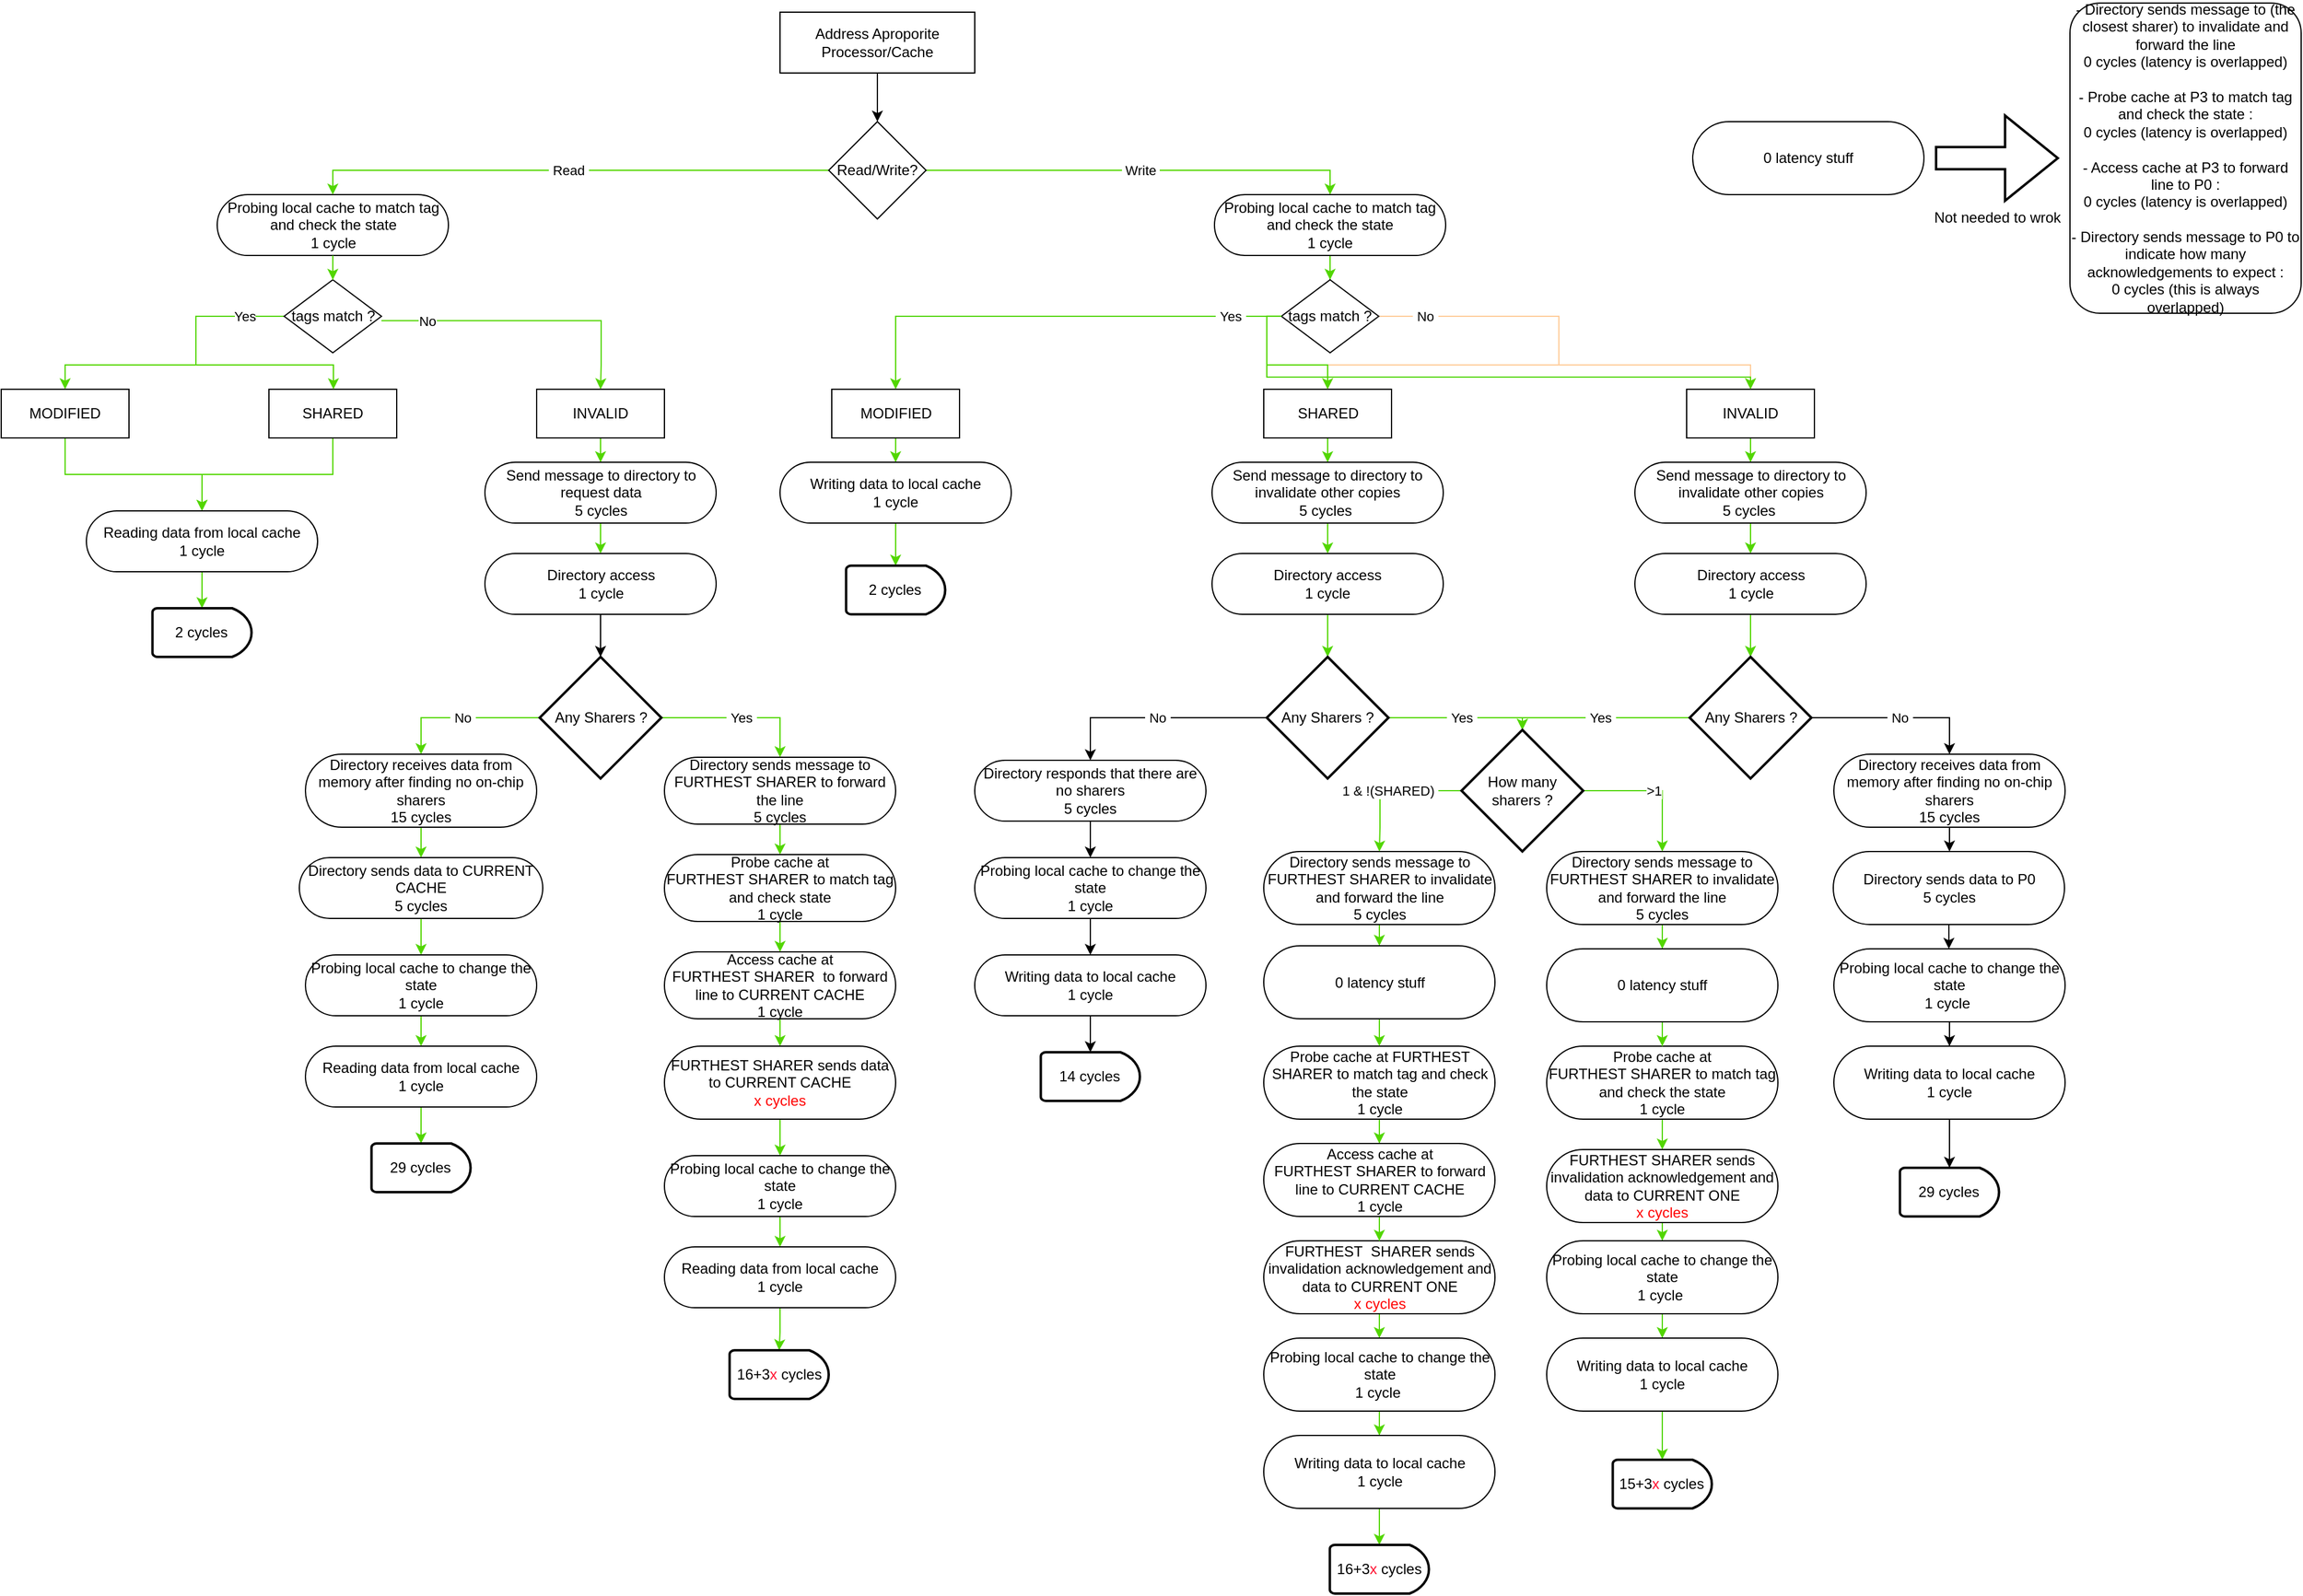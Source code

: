 <mxfile version="14.2.4" type="embed">
    <diagram id="C5RBs43oDa-KdzZeNtuy" name="Page-1">
        <mxGraphModel dx="1339" dy="692" grid="1" gridSize="10" guides="1" tooltips="1" connect="1" arrows="1" fold="1" page="1" pageScale="1" pageWidth="827" pageHeight="1169" math="0" shadow="0">
            <root>
                <mxCell id="WIyWlLk6GJQsqaUBKTNV-0"/>
                <mxCell id="WIyWlLk6GJQsqaUBKTNV-1" parent="WIyWlLk6GJQsqaUBKTNV-0"/>
                <mxCell id="E_djoQ232h_1pHLGs2pH-86" style="edgeStyle=orthogonalEdgeStyle;rounded=0;orthogonalLoop=1;jettySize=auto;html=1;entryX=0.5;entryY=0;entryDx=0;entryDy=0;" parent="WIyWlLk6GJQsqaUBKTNV-1" source="E_djoQ232h_1pHLGs2pH-1" target="E_djoQ232h_1pHLGs2pH-4" edge="1">
                    <mxGeometry relative="1" as="geometry"/>
                </mxCell>
                <mxCell id="E_djoQ232h_1pHLGs2pH-1" value="Address Aproporite Processor/Cache" style="rounded=1;whiteSpace=wrap;html=1;arcSize=0;" parent="WIyWlLk6GJQsqaUBKTNV-1" vertex="1">
                    <mxGeometry x="280" y="40" width="160" height="50" as="geometry"/>
                </mxCell>
                <mxCell id="E_djoQ232h_1pHLGs2pH-69" style="edgeStyle=orthogonalEdgeStyle;rounded=0;orthogonalLoop=1;jettySize=auto;html=1;entryX=0.5;entryY=0;entryDx=0;entryDy=0;exitX=0;exitY=0.5;exitDx=0;exitDy=0;strokeColor=#52D600;" parent="WIyWlLk6GJQsqaUBKTNV-1" source="0" target="E_djoQ232h_1pHLGs2pH-62" edge="1">
                    <mxGeometry relative="1" as="geometry">
                        <Array as="points">
                            <mxPoint x="-200" y="290"/>
                            <mxPoint x="-200" y="330"/>
                            <mxPoint x="-307" y="330"/>
                        </Array>
                    </mxGeometry>
                </mxCell>
                <mxCell id="E_djoQ232h_1pHLGs2pH-70" value="No" style="edgeStyle=orthogonalEdgeStyle;rounded=0;orthogonalLoop=1;jettySize=auto;html=1;entryX=0.5;entryY=0;entryDx=0;entryDy=0;exitX=0.999;exitY=0.56;exitDx=0;exitDy=0;exitPerimeter=0;strokeColor=#52D600;" parent="WIyWlLk6GJQsqaUBKTNV-1" source="0" target="E_djoQ232h_1pHLGs2pH-64" edge="1">
                    <mxGeometry x="-0.682" relative="1" as="geometry">
                        <Array as="points">
                            <mxPoint x="133" y="294"/>
                            <mxPoint x="133" y="330"/>
                            <mxPoint x="133" y="330"/>
                        </Array>
                        <mxPoint as="offset"/>
                    </mxGeometry>
                </mxCell>
                <mxCell id="E_djoQ232h_1pHLGs2pH-3" value="Probing local cache to match tag and check the state&lt;br&gt;1 cycle" style="rounded=1;whiteSpace=wrap;html=1;arcSize=50;" parent="WIyWlLk6GJQsqaUBKTNV-1" vertex="1">
                    <mxGeometry x="-182.5" y="190" width="190" height="50" as="geometry"/>
                </mxCell>
                <mxCell id="E_djoQ232h_1pHLGs2pH-5" value="&amp;nbsp;Read&amp;nbsp;" style="edgeStyle=orthogonalEdgeStyle;rounded=0;orthogonalLoop=1;jettySize=auto;html=1;entryX=0.5;entryY=0;entryDx=0;entryDy=0;fillColor=#60a917;strokeColor=#52D600;" parent="WIyWlLk6GJQsqaUBKTNV-1" source="E_djoQ232h_1pHLGs2pH-4" target="E_djoQ232h_1pHLGs2pH-3" edge="1">
                    <mxGeometry relative="1" as="geometry"/>
                </mxCell>
                <mxCell id="E_djoQ232h_1pHLGs2pH-7" value="&amp;nbsp;Write&amp;nbsp;" style="edgeStyle=orthogonalEdgeStyle;rounded=0;orthogonalLoop=1;jettySize=auto;html=1;entryX=0.5;entryY=0;entryDx=0;entryDy=0;exitX=1;exitY=0.5;exitDx=0;exitDy=0;strokeColor=#52D600;" parent="WIyWlLk6GJQsqaUBKTNV-1" source="E_djoQ232h_1pHLGs2pH-4" target="E_djoQ232h_1pHLGs2pH-6" edge="1">
                    <mxGeometry relative="1" as="geometry"/>
                </mxCell>
                <mxCell id="E_djoQ232h_1pHLGs2pH-4" value="Read/Write?" style="rhombus;whiteSpace=wrap;html=1;" parent="WIyWlLk6GJQsqaUBKTNV-1" vertex="1">
                    <mxGeometry x="320" y="130" width="80" height="80" as="geometry"/>
                </mxCell>
                <mxCell id="E_djoQ232h_1pHLGs2pH-13" value="&amp;nbsp;Yes&amp;nbsp;" style="edgeStyle=orthogonalEdgeStyle;rounded=0;orthogonalLoop=1;jettySize=auto;html=1;entryX=0.5;entryY=0;entryDx=0;entryDy=0;exitX=0;exitY=0.5;exitDx=0;exitDy=0;strokeColor=#52D600;" parent="WIyWlLk6GJQsqaUBKTNV-1" source="3" target="E_djoQ232h_1pHLGs2pH-10" edge="1">
                    <mxGeometry x="-0.777" relative="1" as="geometry">
                        <Array as="points">
                            <mxPoint x="375" y="290"/>
                        </Array>
                        <mxPoint as="offset"/>
                    </mxGeometry>
                </mxCell>
                <mxCell id="E_djoQ232h_1pHLGs2pH-14" style="edgeStyle=orthogonalEdgeStyle;rounded=0;orthogonalLoop=1;jettySize=auto;html=1;entryX=0.5;entryY=0;entryDx=0;entryDy=0;strokeColor=#FFCC99;" parent="WIyWlLk6GJQsqaUBKTNV-1" target="E_djoQ232h_1pHLGs2pH-11" edge="1">
                    <mxGeometry relative="1" as="geometry">
                        <mxPoint x="700" y="290" as="sourcePoint"/>
                        <Array as="points">
                            <mxPoint x="920" y="290"/>
                            <mxPoint x="920" y="330"/>
                            <mxPoint x="730" y="330"/>
                        </Array>
                    </mxGeometry>
                </mxCell>
                <mxCell id="E_djoQ232h_1pHLGs2pH-15" value="&amp;nbsp;No&amp;nbsp;" style="edgeStyle=orthogonalEdgeStyle;rounded=0;orthogonalLoop=1;jettySize=auto;html=1;entryX=0.5;entryY=0;entryDx=0;entryDy=0;exitX=1;exitY=0.5;exitDx=0;exitDy=0;strokeColor=#FFCC99;" parent="WIyWlLk6GJQsqaUBKTNV-1" source="3" target="E_djoQ232h_1pHLGs2pH-12" edge="1">
                    <mxGeometry x="-0.792" relative="1" as="geometry">
                        <Array as="points">
                            <mxPoint x="920" y="290"/>
                            <mxPoint x="920" y="330"/>
                            <mxPoint x="1078" y="330"/>
                        </Array>
                        <mxPoint as="offset"/>
                    </mxGeometry>
                </mxCell>
                <mxCell id="4" style="edgeStyle=orthogonalEdgeStyle;rounded=0;orthogonalLoop=1;jettySize=auto;html=1;entryX=0.5;entryY=0;entryDx=0;entryDy=0;strokeColor=#52D600;" parent="WIyWlLk6GJQsqaUBKTNV-1" source="E_djoQ232h_1pHLGs2pH-6" target="3" edge="1">
                    <mxGeometry relative="1" as="geometry"/>
                </mxCell>
                <mxCell id="E_djoQ232h_1pHLGs2pH-6" value="Probing local cache to match tag and check the state&lt;br&gt;1 cycle" style="rounded=1;whiteSpace=wrap;html=1;arcSize=50;" parent="WIyWlLk6GJQsqaUBKTNV-1" vertex="1">
                    <mxGeometry x="637" y="190" width="190" height="50" as="geometry"/>
                </mxCell>
                <mxCell id="E_djoQ232h_1pHLGs2pH-17" style="edgeStyle=orthogonalEdgeStyle;rounded=0;orthogonalLoop=1;jettySize=auto;html=1;entryX=0.5;entryY=0;entryDx=0;entryDy=0;strokeColor=#52D600;" parent="WIyWlLk6GJQsqaUBKTNV-1" source="E_djoQ232h_1pHLGs2pH-10" target="E_djoQ232h_1pHLGs2pH-16" edge="1">
                    <mxGeometry relative="1" as="geometry"/>
                </mxCell>
                <mxCell id="E_djoQ232h_1pHLGs2pH-10" value="MODIFIED" style="rounded=1;whiteSpace=wrap;html=1;arcSize=0;" parent="WIyWlLk6GJQsqaUBKTNV-1" vertex="1">
                    <mxGeometry x="322.5" y="350" width="105" height="40" as="geometry"/>
                </mxCell>
                <mxCell id="E_djoQ232h_1pHLGs2pH-43" style="edgeStyle=orthogonalEdgeStyle;rounded=0;orthogonalLoop=1;jettySize=auto;html=1;entryX=0.5;entryY=0;entryDx=0;entryDy=0;strokeColor=#52D600;" parent="WIyWlLk6GJQsqaUBKTNV-1" source="E_djoQ232h_1pHLGs2pH-11" target="E_djoQ232h_1pHLGs2pH-18" edge="1">
                    <mxGeometry relative="1" as="geometry"/>
                </mxCell>
                <mxCell id="E_djoQ232h_1pHLGs2pH-11" value="SHARED&lt;br&gt;" style="rounded=1;whiteSpace=wrap;html=1;arcSize=0;" parent="WIyWlLk6GJQsqaUBKTNV-1" vertex="1">
                    <mxGeometry x="677.5" y="350" width="105" height="40" as="geometry"/>
                </mxCell>
                <mxCell id="E_djoQ232h_1pHLGs2pH-29" style="edgeStyle=orthogonalEdgeStyle;rounded=0;orthogonalLoop=1;jettySize=auto;html=1;entryX=0.5;entryY=0;entryDx=0;entryDy=0;strokeColor=#52D600;" parent="WIyWlLk6GJQsqaUBKTNV-1" source="E_djoQ232h_1pHLGs2pH-12" target="E_djoQ232h_1pHLGs2pH-28" edge="1">
                    <mxGeometry relative="1" as="geometry"/>
                </mxCell>
                <mxCell id="E_djoQ232h_1pHLGs2pH-12" value="INVALID" style="rounded=1;whiteSpace=wrap;html=1;arcSize=0;" parent="WIyWlLk6GJQsqaUBKTNV-1" vertex="1">
                    <mxGeometry x="1025" y="350" width="105" height="40" as="geometry"/>
                </mxCell>
                <mxCell id="14" style="edgeStyle=orthogonalEdgeStyle;rounded=0;orthogonalLoop=1;jettySize=auto;html=1;entryX=0.5;entryY=0;entryDx=0;entryDy=0;entryPerimeter=0;strokeColor=#52D600;" parent="WIyWlLk6GJQsqaUBKTNV-1" source="E_djoQ232h_1pHLGs2pH-16" target="13" edge="1">
                    <mxGeometry relative="1" as="geometry"/>
                </mxCell>
                <mxCell id="E_djoQ232h_1pHLGs2pH-16" value="Writing data to local cache &lt;br&gt;1 cycle" style="rounded=1;whiteSpace=wrap;html=1;arcSize=50;" parent="WIyWlLk6GJQsqaUBKTNV-1" vertex="1">
                    <mxGeometry x="280" y="410" width="190" height="50" as="geometry"/>
                </mxCell>
                <mxCell id="E_djoQ232h_1pHLGs2pH-44" style="edgeStyle=orthogonalEdgeStyle;rounded=0;orthogonalLoop=1;jettySize=auto;html=1;entryX=0.5;entryY=0;entryDx=0;entryDy=0;strokeColor=#52D600;" parent="WIyWlLk6GJQsqaUBKTNV-1" source="E_djoQ232h_1pHLGs2pH-18" target="E_djoQ232h_1pHLGs2pH-19" edge="1">
                    <mxGeometry relative="1" as="geometry"/>
                </mxCell>
                <mxCell id="E_djoQ232h_1pHLGs2pH-18" value="Send message to directory to invalidate other copies&lt;br&gt;5 cycles&amp;nbsp;" style="rounded=1;whiteSpace=wrap;html=1;arcSize=50;" parent="WIyWlLk6GJQsqaUBKTNV-1" vertex="1">
                    <mxGeometry x="635" y="410" width="190" height="50" as="geometry"/>
                </mxCell>
                <mxCell id="E_djoQ232h_1pHLGs2pH-45" style="edgeStyle=orthogonalEdgeStyle;rounded=0;orthogonalLoop=1;jettySize=auto;html=1;entryX=0.5;entryY=0;entryDx=0;entryDy=0;entryPerimeter=0;strokeColor=#52D600;" parent="WIyWlLk6GJQsqaUBKTNV-1" source="E_djoQ232h_1pHLGs2pH-19" target="E_djoQ232h_1pHLGs2pH-20" edge="1">
                    <mxGeometry relative="1" as="geometry"/>
                </mxCell>
                <mxCell id="E_djoQ232h_1pHLGs2pH-19" value="Directory access&lt;br&gt;1 cycle" style="rounded=1;whiteSpace=wrap;html=1;arcSize=50;" parent="WIyWlLk6GJQsqaUBKTNV-1" vertex="1">
                    <mxGeometry x="635" y="485" width="190" height="50" as="geometry"/>
                </mxCell>
                <mxCell id="E_djoQ232h_1pHLGs2pH-23" value="&amp;nbsp;No&amp;nbsp;" style="edgeStyle=orthogonalEdgeStyle;rounded=0;orthogonalLoop=1;jettySize=auto;html=1;entryX=0.5;entryY=0;entryDx=0;entryDy=0;" parent="WIyWlLk6GJQsqaUBKTNV-1" source="E_djoQ232h_1pHLGs2pH-20" target="E_djoQ232h_1pHLGs2pH-22" edge="1">
                    <mxGeometry relative="1" as="geometry"/>
                </mxCell>
                <mxCell id="E_djoQ232h_1pHLGs2pH-60" value="&amp;nbsp;Yes&amp;nbsp;" style="edgeStyle=orthogonalEdgeStyle;rounded=0;orthogonalLoop=1;jettySize=auto;html=1;entryX=0.5;entryY=0;entryDx=0;entryDy=0;entryPerimeter=0;strokeColor=#52D600;" parent="WIyWlLk6GJQsqaUBKTNV-1" source="E_djoQ232h_1pHLGs2pH-20" target="E_djoQ232h_1pHLGs2pH-103" edge="1">
                    <mxGeometry relative="1" as="geometry">
                        <mxPoint x="910" y="640" as="targetPoint"/>
                        <Array as="points">
                            <mxPoint x="890" y="620"/>
                        </Array>
                    </mxGeometry>
                </mxCell>
                <mxCell id="E_djoQ232h_1pHLGs2pH-20" value="Any Sharers ?" style="strokeWidth=2;html=1;shape=mxgraph.flowchart.decision;whiteSpace=wrap;" parent="WIyWlLk6GJQsqaUBKTNV-1" vertex="1">
                    <mxGeometry x="680" y="570" width="100" height="100" as="geometry"/>
                </mxCell>
                <mxCell id="E_djoQ232h_1pHLGs2pH-26" style="edgeStyle=orthogonalEdgeStyle;rounded=0;orthogonalLoop=1;jettySize=auto;html=1;entryX=0.5;entryY=0;entryDx=0;entryDy=0;" parent="WIyWlLk6GJQsqaUBKTNV-1" source="E_djoQ232h_1pHLGs2pH-22" target="E_djoQ232h_1pHLGs2pH-24" edge="1">
                    <mxGeometry relative="1" as="geometry"/>
                </mxCell>
                <mxCell id="E_djoQ232h_1pHLGs2pH-22" value="Directory responds that there are no sharers&lt;br&gt;5 cycles" style="rounded=1;whiteSpace=wrap;html=1;arcSize=50;" parent="WIyWlLk6GJQsqaUBKTNV-1" vertex="1">
                    <mxGeometry x="440" y="655" width="190" height="50" as="geometry"/>
                </mxCell>
                <mxCell id="E_djoQ232h_1pHLGs2pH-27" style="edgeStyle=orthogonalEdgeStyle;rounded=0;orthogonalLoop=1;jettySize=auto;html=1;entryX=0.5;entryY=0;entryDx=0;entryDy=0;" parent="WIyWlLk6GJQsqaUBKTNV-1" source="E_djoQ232h_1pHLGs2pH-24" target="E_djoQ232h_1pHLGs2pH-25" edge="1">
                    <mxGeometry relative="1" as="geometry"/>
                </mxCell>
                <mxCell id="E_djoQ232h_1pHLGs2pH-24" value="Probing local cache to change the state&lt;br&gt;1 cycle" style="rounded=1;whiteSpace=wrap;html=1;arcSize=50;" parent="WIyWlLk6GJQsqaUBKTNV-1" vertex="1">
                    <mxGeometry x="440" y="735" width="190" height="50" as="geometry"/>
                </mxCell>
                <mxCell id="12" style="edgeStyle=orthogonalEdgeStyle;rounded=0;orthogonalLoop=1;jettySize=auto;html=1;entryX=0.5;entryY=0;entryDx=0;entryDy=0;entryPerimeter=0;" parent="WIyWlLk6GJQsqaUBKTNV-1" source="E_djoQ232h_1pHLGs2pH-25" target="11" edge="1">
                    <mxGeometry relative="1" as="geometry"/>
                </mxCell>
                <mxCell id="E_djoQ232h_1pHLGs2pH-25" value="Writing data to local cache&lt;br&gt;1 cycle" style="rounded=1;whiteSpace=wrap;html=1;arcSize=50;" parent="WIyWlLk6GJQsqaUBKTNV-1" vertex="1">
                    <mxGeometry x="440" y="815" width="190" height="50" as="geometry"/>
                </mxCell>
                <mxCell id="E_djoQ232h_1pHLGs2pH-33" style="edgeStyle=orthogonalEdgeStyle;rounded=0;orthogonalLoop=1;jettySize=auto;html=1;entryX=0.5;entryY=0;entryDx=0;entryDy=0;strokeColor=#52D600;" parent="WIyWlLk6GJQsqaUBKTNV-1" source="E_djoQ232h_1pHLGs2pH-28" target="E_djoQ232h_1pHLGs2pH-30" edge="1">
                    <mxGeometry relative="1" as="geometry"/>
                </mxCell>
                <mxCell id="E_djoQ232h_1pHLGs2pH-28" value="Send message to directory to invalidate other copies&lt;br&gt;5 cycles&amp;nbsp;" style="rounded=1;whiteSpace=wrap;html=1;arcSize=50;" parent="WIyWlLk6GJQsqaUBKTNV-1" vertex="1">
                    <mxGeometry x="982.5" y="410" width="190" height="50" as="geometry"/>
                </mxCell>
                <mxCell id="E_djoQ232h_1pHLGs2pH-32" style="edgeStyle=orthogonalEdgeStyle;rounded=0;orthogonalLoop=1;jettySize=auto;html=1;entryX=0.5;entryY=0;entryDx=0;entryDy=0;entryPerimeter=0;strokeColor=#52D600;" parent="WIyWlLk6GJQsqaUBKTNV-1" source="E_djoQ232h_1pHLGs2pH-30" target="E_djoQ232h_1pHLGs2pH-31" edge="1">
                    <mxGeometry relative="1" as="geometry"/>
                </mxCell>
                <mxCell id="E_djoQ232h_1pHLGs2pH-30" value="Directory access&lt;br&gt;1 cycle" style="rounded=1;whiteSpace=wrap;html=1;arcSize=50;" parent="WIyWlLk6GJQsqaUBKTNV-1" vertex="1">
                    <mxGeometry x="982.5" y="485" width="190" height="50" as="geometry"/>
                </mxCell>
                <mxCell id="E_djoQ232h_1pHLGs2pH-34" value="&amp;nbsp;No&amp;nbsp;" style="edgeStyle=orthogonalEdgeStyle;rounded=0;orthogonalLoop=1;jettySize=auto;html=1;entryX=0.5;entryY=0;entryDx=0;entryDy=0;" parent="WIyWlLk6GJQsqaUBKTNV-1" source="E_djoQ232h_1pHLGs2pH-31" target="E_djoQ232h_1pHLGs2pH-35" edge="1">
                    <mxGeometry relative="1" as="geometry">
                        <mxPoint x="1265" y="680" as="targetPoint"/>
                    </mxGeometry>
                </mxCell>
                <mxCell id="E_djoQ232h_1pHLGs2pH-46" value="&amp;nbsp;Yes&amp;nbsp;" style="edgeStyle=orthogonalEdgeStyle;rounded=0;orthogonalLoop=1;jettySize=auto;html=1;entryX=0.5;entryY=0;entryDx=0;entryDy=0;entryPerimeter=0;strokeColor=#52D600;" parent="WIyWlLk6GJQsqaUBKTNV-1" source="E_djoQ232h_1pHLGs2pH-31" target="E_djoQ232h_1pHLGs2pH-103" edge="1">
                    <mxGeometry relative="1" as="geometry">
                        <mxPoint x="850" y="660" as="targetPoint"/>
                        <Array as="points">
                            <mxPoint x="890" y="620"/>
                        </Array>
                    </mxGeometry>
                </mxCell>
                <mxCell id="E_djoQ232h_1pHLGs2pH-31" value="Any Sharers ?" style="strokeWidth=2;html=1;shape=mxgraph.flowchart.decision;whiteSpace=wrap;" parent="WIyWlLk6GJQsqaUBKTNV-1" vertex="1">
                    <mxGeometry x="1027.5" y="570" width="100" height="100" as="geometry"/>
                </mxCell>
                <mxCell id="E_djoQ232h_1pHLGs2pH-40" style="edgeStyle=orthogonalEdgeStyle;rounded=0;orthogonalLoop=1;jettySize=auto;html=1;entryX=0.5;entryY=0;entryDx=0;entryDy=0;" parent="WIyWlLk6GJQsqaUBKTNV-1" source="E_djoQ232h_1pHLGs2pH-35" target="E_djoQ232h_1pHLGs2pH-36" edge="1">
                    <mxGeometry relative="1" as="geometry"/>
                </mxCell>
                <mxCell id="E_djoQ232h_1pHLGs2pH-35" value="Directory receives data from memory after finding no on-chip sharers&lt;br&gt;15 cycles" style="rounded=1;whiteSpace=wrap;html=1;arcSize=50;" parent="WIyWlLk6GJQsqaUBKTNV-1" vertex="1">
                    <mxGeometry x="1146" y="650" width="190" height="60" as="geometry"/>
                </mxCell>
                <mxCell id="E_djoQ232h_1pHLGs2pH-41" style="edgeStyle=orthogonalEdgeStyle;rounded=0;orthogonalLoop=1;jettySize=auto;html=1;entryX=0.5;entryY=0;entryDx=0;entryDy=0;" parent="WIyWlLk6GJQsqaUBKTNV-1" source="E_djoQ232h_1pHLGs2pH-36" target="E_djoQ232h_1pHLGs2pH-37" edge="1">
                    <mxGeometry relative="1" as="geometry"/>
                </mxCell>
                <mxCell id="E_djoQ232h_1pHLGs2pH-36" value="Directory sends data to P0&lt;br&gt;5 cycles" style="rounded=1;whiteSpace=wrap;html=1;arcSize=50;" parent="WIyWlLk6GJQsqaUBKTNV-1" vertex="1">
                    <mxGeometry x="1145.5" y="730" width="190" height="60" as="geometry"/>
                </mxCell>
                <mxCell id="E_djoQ232h_1pHLGs2pH-42" style="edgeStyle=orthogonalEdgeStyle;rounded=0;orthogonalLoop=1;jettySize=auto;html=1;entryX=0.5;entryY=0;entryDx=0;entryDy=0;" parent="WIyWlLk6GJQsqaUBKTNV-1" source="E_djoQ232h_1pHLGs2pH-37" target="E_djoQ232h_1pHLGs2pH-39" edge="1">
                    <mxGeometry relative="1" as="geometry"/>
                </mxCell>
                <mxCell id="E_djoQ232h_1pHLGs2pH-37" value="Probing local cache to change the state&lt;br&gt;1 cycle&amp;nbsp;" style="rounded=1;whiteSpace=wrap;html=1;arcSize=50;" parent="WIyWlLk6GJQsqaUBKTNV-1" vertex="1">
                    <mxGeometry x="1146" y="810" width="190" height="60" as="geometry"/>
                </mxCell>
                <mxCell id="24" style="edgeStyle=orthogonalEdgeStyle;rounded=0;orthogonalLoop=1;jettySize=auto;html=1;entryX=0.5;entryY=0;entryDx=0;entryDy=0;entryPerimeter=0;" parent="WIyWlLk6GJQsqaUBKTNV-1" source="E_djoQ232h_1pHLGs2pH-39" target="23" edge="1">
                    <mxGeometry relative="1" as="geometry"/>
                </mxCell>
                <mxCell id="E_djoQ232h_1pHLGs2pH-39" value="&lt;span style=&quot;text-align: left&quot;&gt;Writing data to local cache&lt;br&gt;1 cycle&lt;/span&gt;" style="rounded=1;whiteSpace=wrap;html=1;arcSize=50;" parent="WIyWlLk6GJQsqaUBKTNV-1" vertex="1">
                    <mxGeometry x="1146" y="890" width="190" height="60" as="geometry"/>
                </mxCell>
                <mxCell id="25" style="edgeStyle=orthogonalEdgeStyle;rounded=0;orthogonalLoop=1;jettySize=auto;html=1;entryX=0.5;entryY=0;entryDx=0;entryDy=0;strokeColor=#52D600;" parent="WIyWlLk6GJQsqaUBKTNV-1" source="E_djoQ232h_1pHLGs2pH-47" target="E_djoQ232h_1pHLGs2pH-105" edge="1">
                    <mxGeometry relative="1" as="geometry"/>
                </mxCell>
                <mxCell id="E_djoQ232h_1pHLGs2pH-47" value="Probe cache at FURTHEST SHARER to match tag and check the state&lt;br&gt;1 cycle" style="rounded=1;whiteSpace=wrap;html=1;arcSize=50;" parent="WIyWlLk6GJQsqaUBKTNV-1" vertex="1">
                    <mxGeometry x="677.5" y="890" width="190" height="60" as="geometry"/>
                </mxCell>
                <mxCell id="E_djoQ232h_1pHLGs2pH-48" value="- Directory sends message to (the closest sharer) to invalidate and forward the line&lt;br&gt;0 cycles (latency is overlapped)&lt;br&gt;&lt;br&gt;- Probe cache at P3 to match tag and check the state : &lt;br&gt;0 cycles (latency is overlapped)&lt;br&gt;&lt;br&gt;- Access cache at P3 to forward line to P0 : &lt;br&gt;0 cycles (latency is overlapped)&lt;br&gt;&lt;br&gt;- Directory sends message to P0 to indicate how many acknowledgements to expect : &lt;br&gt;0 cycles (this is always overlapped)" style="rounded=1;whiteSpace=wrap;html=1;arcSize=13;" parent="WIyWlLk6GJQsqaUBKTNV-1" vertex="1">
                    <mxGeometry x="1340" y="32.5" width="190" height="255" as="geometry"/>
                </mxCell>
                <mxCell id="E_djoQ232h_1pHLGs2pH-57" style="edgeStyle=orthogonalEdgeStyle;rounded=0;orthogonalLoop=1;jettySize=auto;html=1;entryX=0.5;entryY=0;entryDx=0;entryDy=0;strokeColor=#52D600;" parent="WIyWlLk6GJQsqaUBKTNV-1" source="E_djoQ232h_1pHLGs2pH-50" target="E_djoQ232h_1pHLGs2pH-56" edge="1">
                    <mxGeometry relative="1" as="geometry"/>
                </mxCell>
                <mxCell id="E_djoQ232h_1pHLGs2pH-50" value="FURTHEST&amp;nbsp;&amp;nbsp;SHARER&amp;nbsp;sends invalidation acknowledgement and data to CURRENT ONE&lt;br&gt;&lt;font color=&quot;#ff0000&quot;&gt;x cycles&lt;/font&gt;" style="rounded=1;whiteSpace=wrap;html=1;arcSize=50;" parent="WIyWlLk6GJQsqaUBKTNV-1" vertex="1">
                    <mxGeometry x="677.5" y="1050" width="190" height="60" as="geometry"/>
                </mxCell>
                <mxCell id="E_djoQ232h_1pHLGs2pH-54" value="0 latency stuff" style="rounded=1;whiteSpace=wrap;html=1;arcSize=50;" parent="WIyWlLk6GJQsqaUBKTNV-1" vertex="1">
                    <mxGeometry x="1030" y="130" width="190" height="60" as="geometry"/>
                </mxCell>
                <mxCell id="E_djoQ232h_1pHLGs2pH-55" value="Not needed to wrok" style="verticalLabelPosition=bottom;verticalAlign=top;html=1;strokeWidth=2;shape=mxgraph.arrows2.arrow;dy=0.74;dx=43.33;notch=0;" parent="WIyWlLk6GJQsqaUBKTNV-1" vertex="1">
                    <mxGeometry x="1230" y="125" width="100" height="70" as="geometry"/>
                </mxCell>
                <mxCell id="E_djoQ232h_1pHLGs2pH-59" style="edgeStyle=orthogonalEdgeStyle;rounded=0;orthogonalLoop=1;jettySize=auto;html=1;strokeColor=#52D600;" parent="WIyWlLk6GJQsqaUBKTNV-1" source="E_djoQ232h_1pHLGs2pH-56" target="E_djoQ232h_1pHLGs2pH-58" edge="1">
                    <mxGeometry relative="1" as="geometry"/>
                </mxCell>
                <mxCell id="E_djoQ232h_1pHLGs2pH-56" value="Probing local cache to change the state&lt;br&gt;1 cycle&amp;nbsp;" style="rounded=1;whiteSpace=wrap;html=1;arcSize=50;" parent="WIyWlLk6GJQsqaUBKTNV-1" vertex="1">
                    <mxGeometry x="677.5" y="1130" width="190" height="60" as="geometry"/>
                </mxCell>
                <mxCell id="16" style="edgeStyle=orthogonalEdgeStyle;rounded=0;orthogonalLoop=1;jettySize=auto;html=1;entryX=0.5;entryY=0;entryDx=0;entryDy=0;entryPerimeter=0;strokeColor=#52D600;" parent="WIyWlLk6GJQsqaUBKTNV-1" source="E_djoQ232h_1pHLGs2pH-58" target="15" edge="1">
                    <mxGeometry relative="1" as="geometry"/>
                </mxCell>
                <mxCell id="E_djoQ232h_1pHLGs2pH-58" value="&lt;span style=&quot;text-align: left&quot;&gt;Writing data to local cache&lt;br&gt;1 cycle&lt;/span&gt;" style="rounded=1;whiteSpace=wrap;html=1;arcSize=50;" parent="WIyWlLk6GJQsqaUBKTNV-1" vertex="1">
                    <mxGeometry x="677.5" y="1210" width="190" height="60" as="geometry"/>
                </mxCell>
                <mxCell id="E_djoQ232h_1pHLGs2pH-67" style="edgeStyle=orthogonalEdgeStyle;rounded=0;orthogonalLoop=1;jettySize=auto;html=1;entryX=0.5;entryY=0;entryDx=0;entryDy=0;strokeColor=#52D600;" parent="WIyWlLk6GJQsqaUBKTNV-1" source="E_djoQ232h_1pHLGs2pH-62" target="E_djoQ232h_1pHLGs2pH-65" edge="1">
                    <mxGeometry relative="1" as="geometry"/>
                </mxCell>
                <mxCell id="E_djoQ232h_1pHLGs2pH-62" value="MODIFIED" style="rounded=1;whiteSpace=wrap;html=1;arcSize=0;" parent="WIyWlLk6GJQsqaUBKTNV-1" vertex="1">
                    <mxGeometry x="-360" y="350" width="105" height="40" as="geometry"/>
                </mxCell>
                <mxCell id="E_djoQ232h_1pHLGs2pH-66" style="edgeStyle=orthogonalEdgeStyle;rounded=0;orthogonalLoop=1;jettySize=auto;html=1;entryX=0.5;entryY=0;entryDx=0;entryDy=0;strokeColor=#52D600;" parent="WIyWlLk6GJQsqaUBKTNV-1" source="E_djoQ232h_1pHLGs2pH-63" target="E_djoQ232h_1pHLGs2pH-65" edge="1">
                    <mxGeometry relative="1" as="geometry"/>
                </mxCell>
                <mxCell id="E_djoQ232h_1pHLGs2pH-63" value="SHARED&lt;br&gt;" style="rounded=1;whiteSpace=wrap;html=1;arcSize=0;" parent="WIyWlLk6GJQsqaUBKTNV-1" vertex="1">
                    <mxGeometry x="-140" y="350" width="105" height="40" as="geometry"/>
                </mxCell>
                <mxCell id="E_djoQ232h_1pHLGs2pH-73" style="edgeStyle=orthogonalEdgeStyle;rounded=0;orthogonalLoop=1;jettySize=auto;html=1;entryX=0.5;entryY=0;entryDx=0;entryDy=0;strokeColor=#52D600;" parent="WIyWlLk6GJQsqaUBKTNV-1" source="E_djoQ232h_1pHLGs2pH-64" target="E_djoQ232h_1pHLGs2pH-71" edge="1">
                    <mxGeometry relative="1" as="geometry"/>
                </mxCell>
                <mxCell id="E_djoQ232h_1pHLGs2pH-64" value="INVALID" style="rounded=1;whiteSpace=wrap;html=1;arcSize=0;" parent="WIyWlLk6GJQsqaUBKTNV-1" vertex="1">
                    <mxGeometry x="80" y="350" width="105" height="40" as="geometry"/>
                </mxCell>
                <mxCell id="6" style="edgeStyle=orthogonalEdgeStyle;rounded=0;orthogonalLoop=1;jettySize=auto;html=1;strokeColor=#52D600;" parent="WIyWlLk6GJQsqaUBKTNV-1" source="E_djoQ232h_1pHLGs2pH-65" target="5" edge="1">
                    <mxGeometry relative="1" as="geometry"/>
                </mxCell>
                <mxCell id="E_djoQ232h_1pHLGs2pH-65" value="Reading data from local cache&lt;br&gt;1 cycle" style="rounded=1;whiteSpace=wrap;html=1;arcSize=50;" parent="WIyWlLk6GJQsqaUBKTNV-1" vertex="1">
                    <mxGeometry x="-290" y="450" width="190" height="50" as="geometry"/>
                </mxCell>
                <mxCell id="E_djoQ232h_1pHLGs2pH-74" style="edgeStyle=orthogonalEdgeStyle;rounded=0;orthogonalLoop=1;jettySize=auto;html=1;entryX=0.5;entryY=0;entryDx=0;entryDy=0;strokeColor=#52D600;" parent="WIyWlLk6GJQsqaUBKTNV-1" source="E_djoQ232h_1pHLGs2pH-71" target="E_djoQ232h_1pHLGs2pH-72" edge="1">
                    <mxGeometry relative="1" as="geometry"/>
                </mxCell>
                <mxCell id="E_djoQ232h_1pHLGs2pH-71" value="Send message to directory to request data&lt;br&gt;5 cycles" style="rounded=1;whiteSpace=wrap;html=1;arcSize=50;" parent="WIyWlLk6GJQsqaUBKTNV-1" vertex="1">
                    <mxGeometry x="37.5" y="410" width="190" height="50" as="geometry"/>
                </mxCell>
                <mxCell id="E_djoQ232h_1pHLGs2pH-76" style="edgeStyle=orthogonalEdgeStyle;rounded=0;orthogonalLoop=1;jettySize=auto;html=1;" parent="WIyWlLk6GJQsqaUBKTNV-1" source="E_djoQ232h_1pHLGs2pH-72" target="E_djoQ232h_1pHLGs2pH-75" edge="1">
                    <mxGeometry relative="1" as="geometry"/>
                </mxCell>
                <mxCell id="E_djoQ232h_1pHLGs2pH-72" value="Directory access&lt;br&gt;1 cycle" style="rounded=1;whiteSpace=wrap;html=1;arcSize=50;" parent="WIyWlLk6GJQsqaUBKTNV-1" vertex="1">
                    <mxGeometry x="37.5" y="485" width="190" height="50" as="geometry"/>
                </mxCell>
                <mxCell id="E_djoQ232h_1pHLGs2pH-77" value="&amp;nbsp;Yes&amp;nbsp;" style="edgeStyle=orthogonalEdgeStyle;rounded=0;orthogonalLoop=1;jettySize=auto;html=1;entryX=0.5;entryY=0;entryDx=0;entryDy=0;strokeColor=#52D600;" parent="WIyWlLk6GJQsqaUBKTNV-1" source="E_djoQ232h_1pHLGs2pH-75" target="E_djoQ232h_1pHLGs2pH-87" edge="1">
                    <mxGeometry relative="1" as="geometry">
                        <mxPoint x="250" y="620.0" as="targetPoint"/>
                    </mxGeometry>
                </mxCell>
                <mxCell id="E_djoQ232h_1pHLGs2pH-78" value="&amp;nbsp;No&amp;nbsp;" style="edgeStyle=orthogonalEdgeStyle;rounded=0;orthogonalLoop=1;jettySize=auto;html=1;entryX=0.5;entryY=0;entryDx=0;entryDy=0;strokeColor=#52D600;" parent="WIyWlLk6GJQsqaUBKTNV-1" source="E_djoQ232h_1pHLGs2pH-75" target="E_djoQ232h_1pHLGs2pH-79" edge="1">
                    <mxGeometry relative="1" as="geometry">
                        <mxPoint x="10" y="620.0" as="targetPoint"/>
                    </mxGeometry>
                </mxCell>
                <mxCell id="E_djoQ232h_1pHLGs2pH-75" value="Any Sharers ?" style="strokeWidth=2;html=1;shape=mxgraph.flowchart.decision;whiteSpace=wrap;" parent="WIyWlLk6GJQsqaUBKTNV-1" vertex="1">
                    <mxGeometry x="82.5" y="570" width="100" height="100" as="geometry"/>
                </mxCell>
                <mxCell id="E_djoQ232h_1pHLGs2pH-81" style="edgeStyle=orthogonalEdgeStyle;rounded=0;orthogonalLoop=1;jettySize=auto;html=1;entryX=0.5;entryY=0;entryDx=0;entryDy=0;strokeColor=#52D600;" parent="WIyWlLk6GJQsqaUBKTNV-1" source="E_djoQ232h_1pHLGs2pH-79" target="E_djoQ232h_1pHLGs2pH-80" edge="1">
                    <mxGeometry relative="1" as="geometry"/>
                </mxCell>
                <mxCell id="E_djoQ232h_1pHLGs2pH-79" value="Directory receives data from memory after finding no on-chip sharers&lt;br&gt;15 cycles" style="rounded=1;whiteSpace=wrap;html=1;arcSize=50;" parent="WIyWlLk6GJQsqaUBKTNV-1" vertex="1">
                    <mxGeometry x="-110" y="650" width="190" height="60" as="geometry"/>
                </mxCell>
                <mxCell id="E_djoQ232h_1pHLGs2pH-83" style="edgeStyle=orthogonalEdgeStyle;rounded=0;orthogonalLoop=1;jettySize=auto;html=1;entryX=0.5;entryY=0;entryDx=0;entryDy=0;strokeColor=#52D600;" parent="WIyWlLk6GJQsqaUBKTNV-1" source="E_djoQ232h_1pHLGs2pH-80" target="E_djoQ232h_1pHLGs2pH-82" edge="1">
                    <mxGeometry relative="1" as="geometry"/>
                </mxCell>
                <mxCell id="E_djoQ232h_1pHLGs2pH-80" value="Directory sends data to CURRENT CACHE&lt;br&gt;5 cycles" style="rounded=1;whiteSpace=wrap;html=1;arcSize=50;" parent="WIyWlLk6GJQsqaUBKTNV-1" vertex="1">
                    <mxGeometry x="-115" y="735" width="200" height="50" as="geometry"/>
                </mxCell>
                <mxCell id="E_djoQ232h_1pHLGs2pH-85" style="edgeStyle=orthogonalEdgeStyle;rounded=0;orthogonalLoop=1;jettySize=auto;html=1;entryX=0.5;entryY=0;entryDx=0;entryDy=0;strokeColor=#52D600;" parent="WIyWlLk6GJQsqaUBKTNV-1" source="E_djoQ232h_1pHLGs2pH-82" target="E_djoQ232h_1pHLGs2pH-84" edge="1">
                    <mxGeometry relative="1" as="geometry"/>
                </mxCell>
                <mxCell id="E_djoQ232h_1pHLGs2pH-82" value="Probing local cache to change the state&lt;br&gt;1 cycle" style="rounded=1;whiteSpace=wrap;html=1;arcSize=50;" parent="WIyWlLk6GJQsqaUBKTNV-1" vertex="1">
                    <mxGeometry x="-110" y="815" width="190" height="50" as="geometry"/>
                </mxCell>
                <mxCell id="8" style="edgeStyle=orthogonalEdgeStyle;rounded=0;orthogonalLoop=1;jettySize=auto;html=1;entryX=0.5;entryY=0;entryDx=0;entryDy=0;entryPerimeter=0;strokeColor=#52D600;" parent="WIyWlLk6GJQsqaUBKTNV-1" source="E_djoQ232h_1pHLGs2pH-84" target="7" edge="1">
                    <mxGeometry relative="1" as="geometry"/>
                </mxCell>
                <mxCell id="E_djoQ232h_1pHLGs2pH-84" value="Reading data from local cache&lt;br&gt;1 cycle" style="rounded=1;whiteSpace=wrap;html=1;arcSize=50;" parent="WIyWlLk6GJQsqaUBKTNV-1" vertex="1">
                    <mxGeometry x="-110" y="890" width="190" height="50" as="geometry"/>
                </mxCell>
                <mxCell id="E_djoQ232h_1pHLGs2pH-95" style="edgeStyle=orthogonalEdgeStyle;rounded=0;orthogonalLoop=1;jettySize=auto;html=1;entryX=0.5;entryY=0;entryDx=0;entryDy=0;strokeColor=#52D600;" parent="WIyWlLk6GJQsqaUBKTNV-1" source="E_djoQ232h_1pHLGs2pH-87" target="E_djoQ232h_1pHLGs2pH-88" edge="1">
                    <mxGeometry relative="1" as="geometry"/>
                </mxCell>
                <mxCell id="E_djoQ232h_1pHLGs2pH-87" value="Directory sends message to FURTHEST&amp;nbsp;SHARER to forward the line &lt;br&gt;5 cycles" style="rounded=1;whiteSpace=wrap;html=1;arcSize=50;" parent="WIyWlLk6GJQsqaUBKTNV-1" vertex="1">
                    <mxGeometry x="185" y="652.5" width="190" height="55" as="geometry"/>
                </mxCell>
                <mxCell id="E_djoQ232h_1pHLGs2pH-96" style="edgeStyle=orthogonalEdgeStyle;rounded=0;orthogonalLoop=1;jettySize=auto;html=1;entryX=0.5;entryY=0;entryDx=0;entryDy=0;strokeColor=#52D600;" parent="WIyWlLk6GJQsqaUBKTNV-1" source="E_djoQ232h_1pHLGs2pH-88" target="E_djoQ232h_1pHLGs2pH-89" edge="1">
                    <mxGeometry relative="1" as="geometry"/>
                </mxCell>
                <mxCell id="E_djoQ232h_1pHLGs2pH-88" value="Probe cache at FURTHEST&amp;nbsp;SHARER to match tag and check state&lt;br&gt;1 cycle" style="rounded=1;whiteSpace=wrap;html=1;arcSize=50;" parent="WIyWlLk6GJQsqaUBKTNV-1" vertex="1">
                    <mxGeometry x="185" y="732.5" width="190" height="55" as="geometry"/>
                </mxCell>
                <mxCell id="E_djoQ232h_1pHLGs2pH-97" style="edgeStyle=orthogonalEdgeStyle;rounded=0;orthogonalLoop=1;jettySize=auto;html=1;entryX=0.5;entryY=0;entryDx=0;entryDy=0;strokeColor=#52D600;" parent="WIyWlLk6GJQsqaUBKTNV-1" source="E_djoQ232h_1pHLGs2pH-89" target="E_djoQ232h_1pHLGs2pH-90" edge="1">
                    <mxGeometry relative="1" as="geometry"/>
                </mxCell>
                <mxCell id="E_djoQ232h_1pHLGs2pH-89" value="Access cache at FURTHEST&amp;nbsp;SHARER&amp;nbsp;&amp;nbsp;to forward line to CURRENT CACHE&lt;br&gt;1 cycle" style="rounded=1;whiteSpace=wrap;html=1;arcSize=50;" parent="WIyWlLk6GJQsqaUBKTNV-1" vertex="1">
                    <mxGeometry x="185" y="812.5" width="190" height="55" as="geometry"/>
                </mxCell>
                <mxCell id="E_djoQ232h_1pHLGs2pH-98" style="edgeStyle=orthogonalEdgeStyle;rounded=0;orthogonalLoop=1;jettySize=auto;html=1;entryX=0.5;entryY=0;entryDx=0;entryDy=0;strokeColor=#52D600;" parent="WIyWlLk6GJQsqaUBKTNV-1" source="E_djoQ232h_1pHLGs2pH-90" target="E_djoQ232h_1pHLGs2pH-93" edge="1">
                    <mxGeometry relative="1" as="geometry"/>
                </mxCell>
                <mxCell id="E_djoQ232h_1pHLGs2pH-90" value="FURTHEST&amp;nbsp;SHARER sends data to CURRENT CACHE&lt;br&gt;&lt;font color=&quot;#ff0000&quot;&gt;x cycles&lt;/font&gt;" style="rounded=1;whiteSpace=wrap;html=1;arcSize=50;" parent="WIyWlLk6GJQsqaUBKTNV-1" vertex="1">
                    <mxGeometry x="185" y="890" width="190" height="60" as="geometry"/>
                </mxCell>
                <mxCell id="E_djoQ232h_1pHLGs2pH-99" style="edgeStyle=orthogonalEdgeStyle;rounded=0;orthogonalLoop=1;jettySize=auto;html=1;entryX=0.5;entryY=0;entryDx=0;entryDy=0;strokeColor=#52D600;" parent="WIyWlLk6GJQsqaUBKTNV-1" source="E_djoQ232h_1pHLGs2pH-93" target="E_djoQ232h_1pHLGs2pH-94" edge="1">
                    <mxGeometry relative="1" as="geometry"/>
                </mxCell>
                <mxCell id="E_djoQ232h_1pHLGs2pH-93" value="Probing local cache to change the state&lt;br&gt;1 cycle" style="rounded=1;whiteSpace=wrap;html=1;arcSize=50;" parent="WIyWlLk6GJQsqaUBKTNV-1" vertex="1">
                    <mxGeometry x="185" y="980" width="190" height="50" as="geometry"/>
                </mxCell>
                <mxCell id="10" style="edgeStyle=orthogonalEdgeStyle;rounded=0;orthogonalLoop=1;jettySize=auto;html=1;entryX=0.5;entryY=0;entryDx=0;entryDy=0;entryPerimeter=0;strokeColor=#52D600;" parent="WIyWlLk6GJQsqaUBKTNV-1" source="E_djoQ232h_1pHLGs2pH-94" target="9" edge="1">
                    <mxGeometry relative="1" as="geometry"/>
                </mxCell>
                <mxCell id="E_djoQ232h_1pHLGs2pH-94" value="Reading data from local cache&lt;br&gt;1 cycle" style="rounded=1;whiteSpace=wrap;html=1;arcSize=50;" parent="WIyWlLk6GJQsqaUBKTNV-1" vertex="1">
                    <mxGeometry x="185" y="1055" width="190" height="50" as="geometry"/>
                </mxCell>
                <mxCell id="E_djoQ232h_1pHLGs2pH-110" style="edgeStyle=orthogonalEdgeStyle;rounded=0;orthogonalLoop=1;jettySize=auto;html=1;entryX=0.5;entryY=0;entryDx=0;entryDy=0;strokeColor=#52D600;" parent="WIyWlLk6GJQsqaUBKTNV-1" source="E_djoQ232h_1pHLGs2pH-100" target="E_djoQ232h_1pHLGs2pH-108" edge="1">
                    <mxGeometry relative="1" as="geometry"/>
                </mxCell>
                <mxCell id="E_djoQ232h_1pHLGs2pH-100" value="Directory sends message to FURTHEST&amp;nbsp;SHARER to invalidate and forward the line&lt;br&gt;5 cycles" style="rounded=1;whiteSpace=wrap;html=1;arcSize=50;" parent="WIyWlLk6GJQsqaUBKTNV-1" vertex="1">
                    <mxGeometry x="677.5" y="730" width="190" height="60" as="geometry"/>
                </mxCell>
                <mxCell id="E_djoQ232h_1pHLGs2pH-104" value="1 &amp;amp; !(SHARED)&amp;nbsp;" style="edgeStyle=orthogonalEdgeStyle;rounded=0;orthogonalLoop=1;jettySize=auto;html=1;entryX=0.5;entryY=0;entryDx=0;entryDy=0;strokeColor=#52D600;" parent="WIyWlLk6GJQsqaUBKTNV-1" source="E_djoQ232h_1pHLGs2pH-103" target="E_djoQ232h_1pHLGs2pH-100" edge="1">
                    <mxGeometry relative="1" as="geometry">
                        <Array as="points">
                            <mxPoint x="773" y="680"/>
                            <mxPoint x="773" y="710"/>
                        </Array>
                    </mxGeometry>
                </mxCell>
                <mxCell id="E_djoQ232h_1pHLGs2pH-130" value="&amp;gt;1" style="edgeStyle=orthogonalEdgeStyle;rounded=0;orthogonalLoop=1;jettySize=auto;html=1;entryX=0.5;entryY=0;entryDx=0;entryDy=0;strokeColor=#52D600;" parent="WIyWlLk6GJQsqaUBKTNV-1" source="E_djoQ232h_1pHLGs2pH-103" target="E_djoQ232h_1pHLGs2pH-120" edge="1">
                    <mxGeometry relative="1" as="geometry">
                        <Array as="points">
                            <mxPoint x="1005" y="680"/>
                        </Array>
                    </mxGeometry>
                </mxCell>
                <mxCell id="E_djoQ232h_1pHLGs2pH-103" value="How many sharers ?" style="strokeWidth=2;html=1;shape=mxgraph.flowchart.decision;whiteSpace=wrap;" parent="WIyWlLk6GJQsqaUBKTNV-1" vertex="1">
                    <mxGeometry x="840" y="630" width="100" height="100" as="geometry"/>
                </mxCell>
                <mxCell id="E_djoQ232h_1pHLGs2pH-109" style="edgeStyle=orthogonalEdgeStyle;rounded=0;orthogonalLoop=1;jettySize=auto;html=1;entryX=0.5;entryY=0;entryDx=0;entryDy=0;strokeColor=#52D600;" parent="WIyWlLk6GJQsqaUBKTNV-1" source="E_djoQ232h_1pHLGs2pH-105" target="E_djoQ232h_1pHLGs2pH-50" edge="1">
                    <mxGeometry relative="1" as="geometry"/>
                </mxCell>
                <mxCell id="E_djoQ232h_1pHLGs2pH-105" value="Access cache at FURTHEST&amp;nbsp;SHARER to forward line to CURRENT CACHE&lt;br&gt;1 cycle" style="rounded=1;whiteSpace=wrap;html=1;arcSize=50;" parent="WIyWlLk6GJQsqaUBKTNV-1" vertex="1">
                    <mxGeometry x="677.5" y="970" width="190" height="60" as="geometry"/>
                </mxCell>
                <mxCell id="E_djoQ232h_1pHLGs2pH-111" style="edgeStyle=orthogonalEdgeStyle;rounded=0;orthogonalLoop=1;jettySize=auto;html=1;entryX=0.5;entryY=0;entryDx=0;entryDy=0;strokeColor=#52D600;" parent="WIyWlLk6GJQsqaUBKTNV-1" source="E_djoQ232h_1pHLGs2pH-108" target="E_djoQ232h_1pHLGs2pH-47" edge="1">
                    <mxGeometry relative="1" as="geometry"/>
                </mxCell>
                <mxCell id="E_djoQ232h_1pHLGs2pH-108" value="0 latency stuff" style="rounded=1;whiteSpace=wrap;html=1;arcSize=50;" parent="WIyWlLk6GJQsqaUBKTNV-1" vertex="1">
                    <mxGeometry x="677.5" y="807.5" width="190" height="60" as="geometry"/>
                </mxCell>
                <mxCell id="19" style="edgeStyle=orthogonalEdgeStyle;rounded=0;orthogonalLoop=1;jettySize=auto;html=1;strokeColor=#52D600;" parent="WIyWlLk6GJQsqaUBKTNV-1" source="E_djoQ232h_1pHLGs2pH-113" target="E_djoQ232h_1pHLGs2pH-115" edge="1">
                    <mxGeometry relative="1" as="geometry"/>
                </mxCell>
                <mxCell id="E_djoQ232h_1pHLGs2pH-113" value="Probe cache at FURTHEST&amp;nbsp;SHARER to match tag and check the state&lt;br&gt;1 cycle" style="rounded=1;whiteSpace=wrap;html=1;arcSize=50;" parent="WIyWlLk6GJQsqaUBKTNV-1" vertex="1">
                    <mxGeometry x="910" y="890" width="190" height="60" as="geometry"/>
                </mxCell>
                <mxCell id="E_djoQ232h_1pHLGs2pH-114" style="edgeStyle=orthogonalEdgeStyle;rounded=0;orthogonalLoop=1;jettySize=auto;html=1;entryX=0.5;entryY=0;entryDx=0;entryDy=0;strokeColor=#52D600;" parent="WIyWlLk6GJQsqaUBKTNV-1" source="E_djoQ232h_1pHLGs2pH-115" target="E_djoQ232h_1pHLGs2pH-117" edge="1">
                    <mxGeometry relative="1" as="geometry"/>
                </mxCell>
                <mxCell id="E_djoQ232h_1pHLGs2pH-115" value="FURTHEST&amp;nbsp;SHARER&amp;nbsp;sends invalidation acknowledgement and data to CURRENT ONE&lt;br&gt;&lt;font color=&quot;#ff0000&quot;&gt;x cycles&lt;/font&gt;" style="rounded=1;whiteSpace=wrap;html=1;arcSize=50;" parent="WIyWlLk6GJQsqaUBKTNV-1" vertex="1">
                    <mxGeometry x="910" y="975" width="190" height="60" as="geometry"/>
                </mxCell>
                <mxCell id="E_djoQ232h_1pHLGs2pH-116" style="edgeStyle=orthogonalEdgeStyle;rounded=0;orthogonalLoop=1;jettySize=auto;html=1;strokeColor=#52D600;" parent="WIyWlLk6GJQsqaUBKTNV-1" source="E_djoQ232h_1pHLGs2pH-117" target="E_djoQ232h_1pHLGs2pH-118" edge="1">
                    <mxGeometry relative="1" as="geometry"/>
                </mxCell>
                <mxCell id="E_djoQ232h_1pHLGs2pH-117" value="Probing local cache to change the state&lt;br&gt;1 cycle&amp;nbsp;" style="rounded=1;whiteSpace=wrap;html=1;arcSize=50;" parent="WIyWlLk6GJQsqaUBKTNV-1" vertex="1">
                    <mxGeometry x="910" y="1050" width="190" height="60" as="geometry"/>
                </mxCell>
                <mxCell id="18" style="edgeStyle=orthogonalEdgeStyle;rounded=0;orthogonalLoop=1;jettySize=auto;html=1;strokeColor=#52D600;" parent="WIyWlLk6GJQsqaUBKTNV-1" source="E_djoQ232h_1pHLGs2pH-118" target="17" edge="1">
                    <mxGeometry relative="1" as="geometry"/>
                </mxCell>
                <mxCell id="E_djoQ232h_1pHLGs2pH-118" value="&lt;span style=&quot;text-align: left&quot;&gt;Writing data to local cache&lt;br&gt;1 cycle&lt;/span&gt;" style="rounded=1;whiteSpace=wrap;html=1;arcSize=50;" parent="WIyWlLk6GJQsqaUBKTNV-1" vertex="1">
                    <mxGeometry x="910" y="1130" width="190" height="60" as="geometry"/>
                </mxCell>
                <mxCell id="21" style="edgeStyle=orthogonalEdgeStyle;rounded=0;orthogonalLoop=1;jettySize=auto;html=1;entryX=0.5;entryY=0;entryDx=0;entryDy=0;strokeColor=#52D600;" parent="WIyWlLk6GJQsqaUBKTNV-1" source="E_djoQ232h_1pHLGs2pH-120" target="E_djoQ232h_1pHLGs2pH-126" edge="1">
                    <mxGeometry relative="1" as="geometry"/>
                </mxCell>
                <mxCell id="E_djoQ232h_1pHLGs2pH-120" value="Directory sends message to FURTHEST&amp;nbsp;SHARER to invalidate and forward the line&lt;br&gt;5 cycles" style="rounded=1;whiteSpace=wrap;html=1;arcSize=50;" parent="WIyWlLk6GJQsqaUBKTNV-1" vertex="1">
                    <mxGeometry x="910" y="730" width="190" height="60" as="geometry"/>
                </mxCell>
                <mxCell id="20" style="edgeStyle=orthogonalEdgeStyle;rounded=0;orthogonalLoop=1;jettySize=auto;html=1;entryX=0.5;entryY=0;entryDx=0;entryDy=0;strokeColor=#52D600;" parent="WIyWlLk6GJQsqaUBKTNV-1" source="E_djoQ232h_1pHLGs2pH-126" target="E_djoQ232h_1pHLGs2pH-113" edge="1">
                    <mxGeometry relative="1" as="geometry"/>
                </mxCell>
                <mxCell id="E_djoQ232h_1pHLGs2pH-126" value="0 latency stuff" style="rounded=1;whiteSpace=wrap;html=1;arcSize=50;" parent="WIyWlLk6GJQsqaUBKTNV-1" vertex="1">
                    <mxGeometry x="910" y="810" width="190" height="60" as="geometry"/>
                </mxCell>
                <mxCell id="2" value="Yes" style="edgeStyle=orthogonalEdgeStyle;rounded=0;orthogonalLoop=1;jettySize=auto;html=1;exitX=0;exitY=0.5;exitDx=0;exitDy=0;strokeColor=#52D600;" parent="WIyWlLk6GJQsqaUBKTNV-1" source="0" target="E_djoQ232h_1pHLGs2pH-63" edge="1">
                    <mxGeometry x="-0.735" relative="1" as="geometry">
                        <Array as="points">
                            <mxPoint x="-200" y="290"/>
                            <mxPoint x="-200" y="330"/>
                            <mxPoint x="-87" y="330"/>
                        </Array>
                        <mxPoint as="offset"/>
                    </mxGeometry>
                </mxCell>
                <mxCell id="0" value="tags match ?" style="rhombus;whiteSpace=wrap;html=1;" parent="WIyWlLk6GJQsqaUBKTNV-1" vertex="1">
                    <mxGeometry x="-127.5" y="260" width="80" height="60" as="geometry"/>
                </mxCell>
                <mxCell id="1" style="edgeStyle=orthogonalEdgeStyle;rounded=0;orthogonalLoop=1;jettySize=auto;html=1;entryX=0.5;entryY=0;entryDx=0;entryDy=0;fillColor=#60a917;strokeColor=#52D600;" parent="WIyWlLk6GJQsqaUBKTNV-1" source="E_djoQ232h_1pHLGs2pH-3" target="0" edge="1">
                    <mxGeometry relative="1" as="geometry">
                        <Array as="points"/>
                        <mxPoint x="-87.5" y="240" as="sourcePoint"/>
                        <mxPoint x="132.5" y="350" as="targetPoint"/>
                    </mxGeometry>
                </mxCell>
                <mxCell id="27" style="edgeStyle=orthogonalEdgeStyle;rounded=0;orthogonalLoop=1;jettySize=auto;html=1;entryX=0.5;entryY=0;entryDx=0;entryDy=0;strokeColor=#52D600;" edge="1" parent="WIyWlLk6GJQsqaUBKTNV-1" source="3" target="E_djoQ232h_1pHLGs2pH-11">
                    <mxGeometry relative="1" as="geometry">
                        <mxPoint x="670" y="330" as="targetPoint"/>
                        <Array as="points">
                            <mxPoint x="680" y="290"/>
                            <mxPoint x="680" y="330"/>
                            <mxPoint x="730" y="330"/>
                        </Array>
                    </mxGeometry>
                </mxCell>
                <mxCell id="3" value="tags match ?" style="rhombus;whiteSpace=wrap;html=1;" parent="WIyWlLk6GJQsqaUBKTNV-1" vertex="1">
                    <mxGeometry x="692" y="260" width="80" height="60" as="geometry"/>
                </mxCell>
                <mxCell id="5" value="2 cycles" style="strokeWidth=2;html=1;shape=mxgraph.flowchart.delay;whiteSpace=wrap;" parent="WIyWlLk6GJQsqaUBKTNV-1" vertex="1">
                    <mxGeometry x="-235.71" y="530" width="81.43" height="40" as="geometry"/>
                </mxCell>
                <mxCell id="7" value="29 cycles" style="strokeWidth=2;html=1;shape=mxgraph.flowchart.delay;whiteSpace=wrap;" parent="WIyWlLk6GJQsqaUBKTNV-1" vertex="1">
                    <mxGeometry x="-55.72" y="970" width="81.43" height="40" as="geometry"/>
                </mxCell>
                <mxCell id="9" value="16+3&lt;font color=&quot;#ff0f2f&quot;&gt;x&lt;/font&gt; cycles" style="strokeWidth=2;html=1;shape=mxgraph.flowchart.delay;whiteSpace=wrap;" parent="WIyWlLk6GJQsqaUBKTNV-1" vertex="1">
                    <mxGeometry x="238.57" y="1140" width="81.43" height="40" as="geometry"/>
                </mxCell>
                <mxCell id="11" value="14 cycles" style="strokeWidth=2;html=1;shape=mxgraph.flowchart.delay;whiteSpace=wrap;" parent="WIyWlLk6GJQsqaUBKTNV-1" vertex="1">
                    <mxGeometry x="494.28" y="895" width="81.43" height="40" as="geometry"/>
                </mxCell>
                <mxCell id="13" value="2 cycles" style="strokeWidth=2;html=1;shape=mxgraph.flowchart.delay;whiteSpace=wrap;" parent="WIyWlLk6GJQsqaUBKTNV-1" vertex="1">
                    <mxGeometry x="334.29" y="495" width="81.43" height="40" as="geometry"/>
                </mxCell>
                <mxCell id="15" value="16+3&lt;font color=&quot;#ff0f2f&quot;&gt;x&lt;/font&gt; cycles" style="strokeWidth=2;html=1;shape=mxgraph.flowchart.delay;whiteSpace=wrap;" parent="WIyWlLk6GJQsqaUBKTNV-1" vertex="1">
                    <mxGeometry x="731.79" y="1300" width="81.43" height="40" as="geometry"/>
                </mxCell>
                <mxCell id="17" value="15+3&lt;font color=&quot;#ff0f2f&quot;&gt;x&lt;/font&gt; cycles" style="strokeWidth=2;html=1;shape=mxgraph.flowchart.delay;whiteSpace=wrap;" parent="WIyWlLk6GJQsqaUBKTNV-1" vertex="1">
                    <mxGeometry x="964.29" y="1230" width="81.43" height="40" as="geometry"/>
                </mxCell>
                <mxCell id="23" value="29 cycles" style="strokeWidth=2;html=1;shape=mxgraph.flowchart.delay;whiteSpace=wrap;" parent="WIyWlLk6GJQsqaUBKTNV-1" vertex="1">
                    <mxGeometry x="1200.29" y="990" width="81.43" height="40" as="geometry"/>
                </mxCell>
                <mxCell id="28" style="edgeStyle=orthogonalEdgeStyle;rounded=0;orthogonalLoop=1;jettySize=auto;html=1;entryX=0.5;entryY=0;entryDx=0;entryDy=0;exitX=0.003;exitY=0.498;exitDx=0;exitDy=0;exitPerimeter=0;strokeColor=#52D600;" edge="1" parent="WIyWlLk6GJQsqaUBKTNV-1" source="3" target="E_djoQ232h_1pHLGs2pH-12">
                    <mxGeometry relative="1" as="geometry">
                        <mxPoint x="740" y="360" as="targetPoint"/>
                        <mxPoint x="702" y="300" as="sourcePoint"/>
                        <Array as="points">
                            <mxPoint x="680" y="290"/>
                            <mxPoint x="680" y="340"/>
                            <mxPoint x="1078" y="340"/>
                        </Array>
                    </mxGeometry>
                </mxCell>
            </root>
        </mxGraphModel>
    </diagram>
</mxfile>